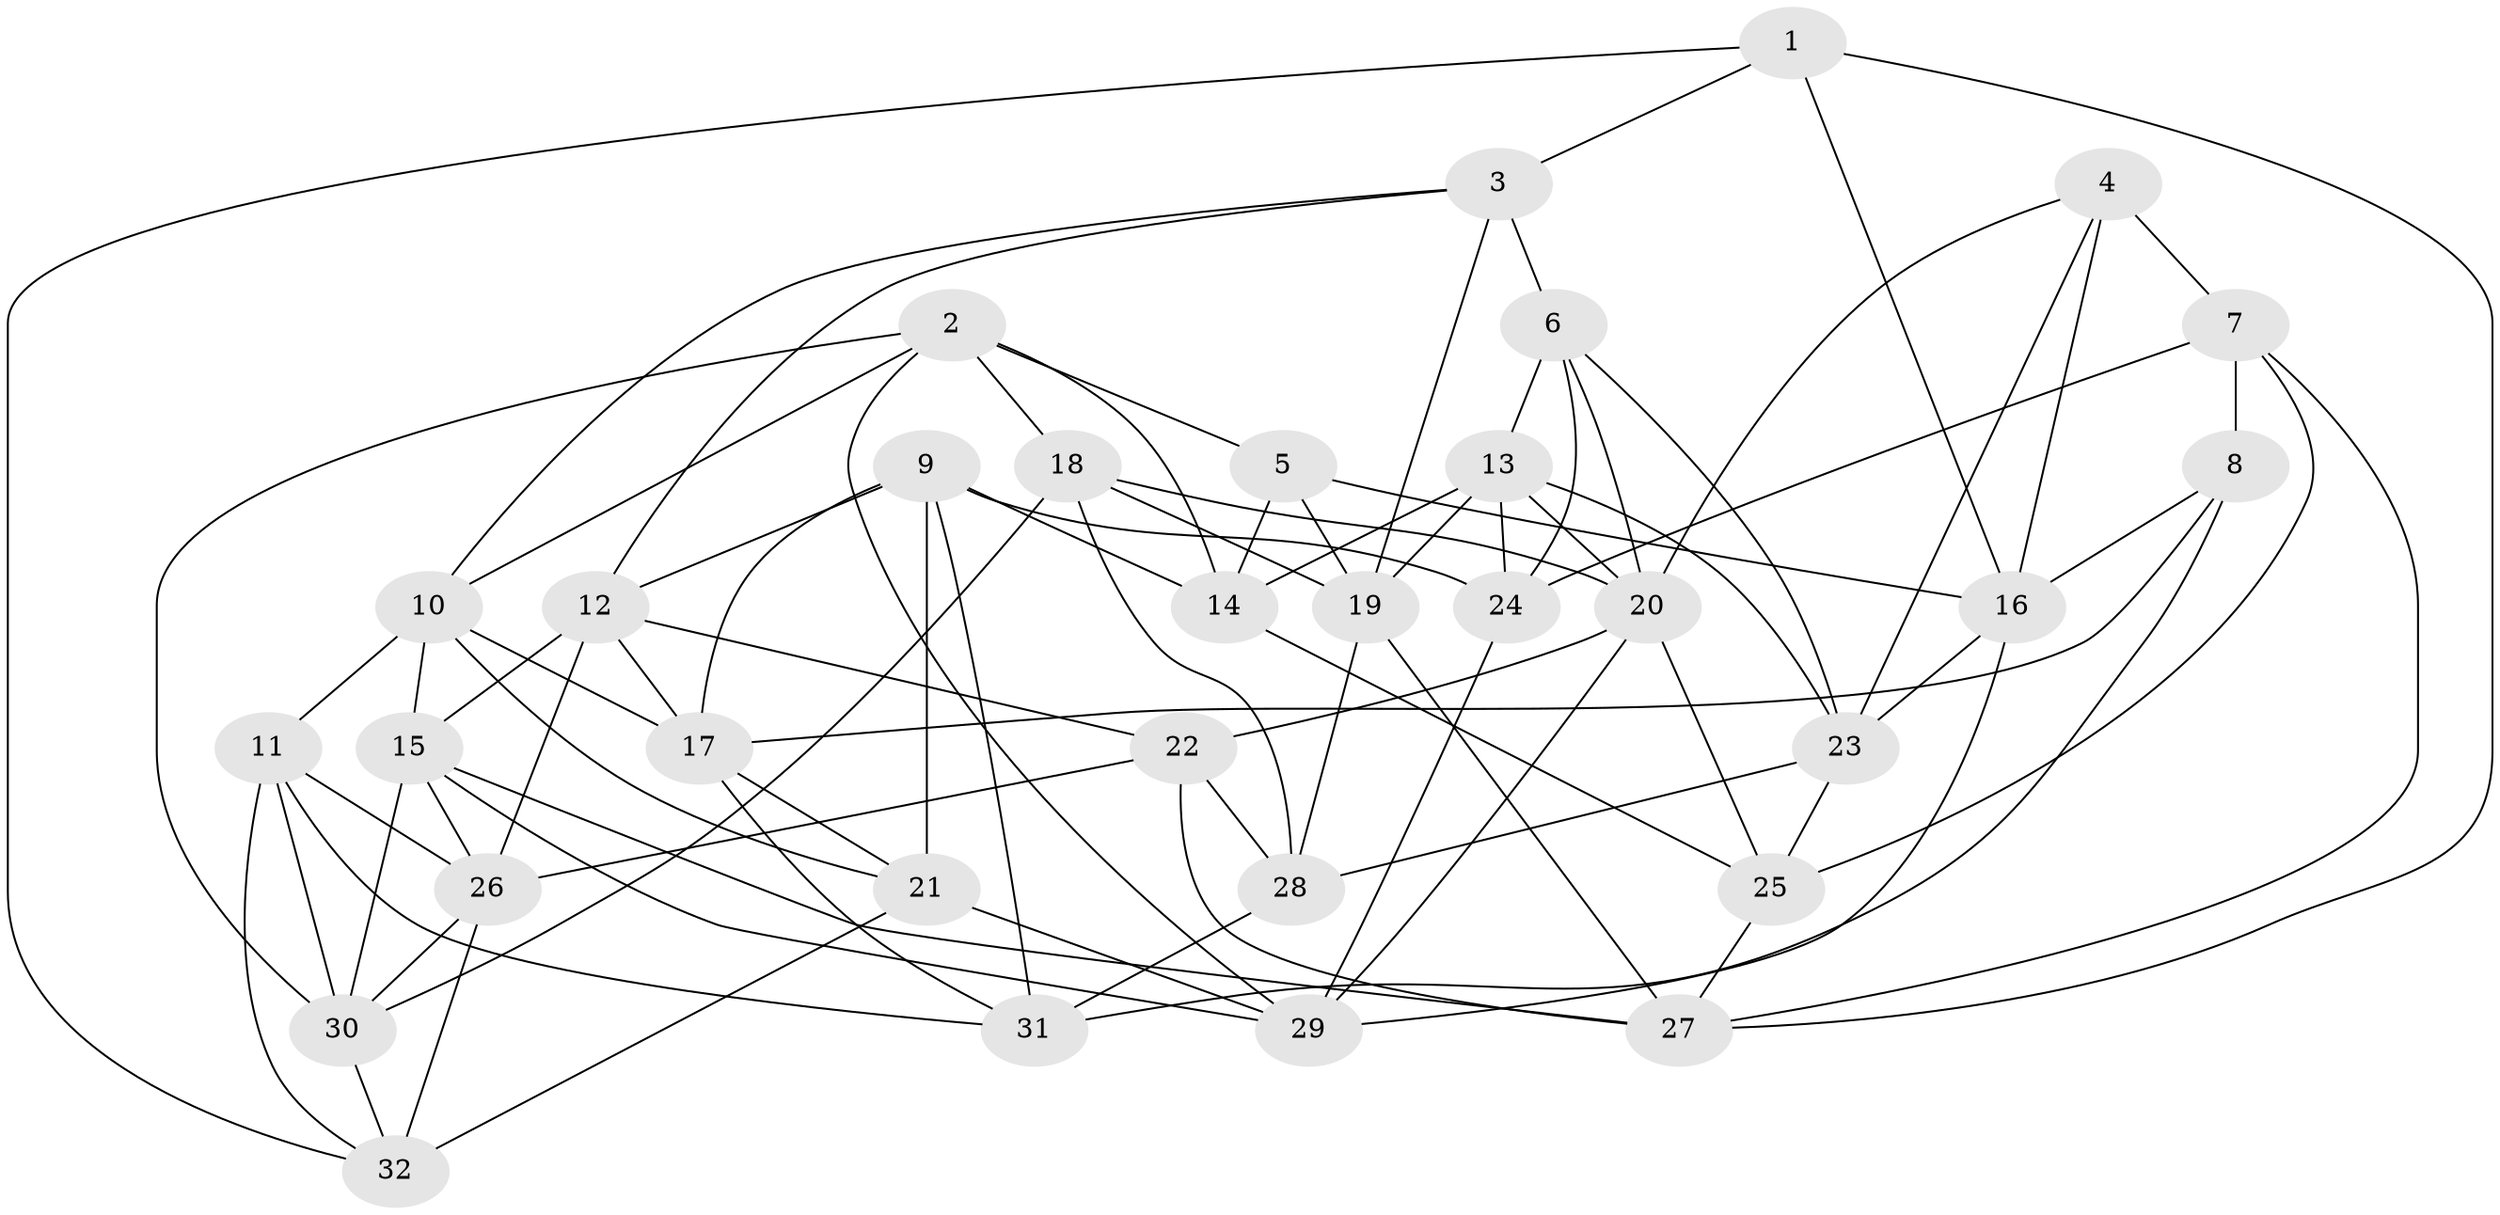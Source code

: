 // original degree distribution, {4: 1.0}
// Generated by graph-tools (version 1.1) at 2025/02/03/09/25 03:02:57]
// undirected, 32 vertices, 86 edges
graph export_dot {
graph [start="1"]
  node [color=gray90,style=filled];
  1;
  2;
  3;
  4;
  5;
  6;
  7;
  8;
  9;
  10;
  11;
  12;
  13;
  14;
  15;
  16;
  17;
  18;
  19;
  20;
  21;
  22;
  23;
  24;
  25;
  26;
  27;
  28;
  29;
  30;
  31;
  32;
  1 -- 3 [weight=1.0];
  1 -- 16 [weight=1.0];
  1 -- 27 [weight=1.0];
  1 -- 32 [weight=1.0];
  2 -- 5 [weight=1.0];
  2 -- 10 [weight=1.0];
  2 -- 14 [weight=1.0];
  2 -- 18 [weight=1.0];
  2 -- 29 [weight=1.0];
  2 -- 30 [weight=1.0];
  3 -- 6 [weight=2.0];
  3 -- 10 [weight=1.0];
  3 -- 12 [weight=1.0];
  3 -- 19 [weight=1.0];
  4 -- 7 [weight=1.0];
  4 -- 16 [weight=1.0];
  4 -- 20 [weight=1.0];
  4 -- 23 [weight=1.0];
  5 -- 14 [weight=1.0];
  5 -- 16 [weight=1.0];
  5 -- 19 [weight=1.0];
  6 -- 13 [weight=1.0];
  6 -- 20 [weight=1.0];
  6 -- 23 [weight=1.0];
  6 -- 24 [weight=1.0];
  7 -- 8 [weight=1.0];
  7 -- 24 [weight=2.0];
  7 -- 25 [weight=1.0];
  7 -- 27 [weight=1.0];
  8 -- 16 [weight=1.0];
  8 -- 17 [weight=1.0];
  8 -- 31 [weight=1.0];
  9 -- 12 [weight=1.0];
  9 -- 14 [weight=1.0];
  9 -- 17 [weight=1.0];
  9 -- 21 [weight=1.0];
  9 -- 24 [weight=1.0];
  9 -- 31 [weight=1.0];
  10 -- 11 [weight=1.0];
  10 -- 15 [weight=1.0];
  10 -- 17 [weight=1.0];
  10 -- 21 [weight=1.0];
  11 -- 26 [weight=1.0];
  11 -- 30 [weight=1.0];
  11 -- 31 [weight=2.0];
  11 -- 32 [weight=1.0];
  12 -- 15 [weight=1.0];
  12 -- 17 [weight=1.0];
  12 -- 22 [weight=1.0];
  12 -- 26 [weight=1.0];
  13 -- 14 [weight=1.0];
  13 -- 19 [weight=1.0];
  13 -- 20 [weight=1.0];
  13 -- 23 [weight=1.0];
  13 -- 24 [weight=1.0];
  14 -- 25 [weight=2.0];
  15 -- 26 [weight=1.0];
  15 -- 27 [weight=1.0];
  15 -- 29 [weight=1.0];
  15 -- 30 [weight=1.0];
  16 -- 23 [weight=1.0];
  16 -- 29 [weight=1.0];
  17 -- 21 [weight=1.0];
  17 -- 31 [weight=1.0];
  18 -- 19 [weight=1.0];
  18 -- 20 [weight=1.0];
  18 -- 28 [weight=2.0];
  18 -- 30 [weight=1.0];
  19 -- 27 [weight=1.0];
  19 -- 28 [weight=1.0];
  20 -- 22 [weight=2.0];
  20 -- 25 [weight=1.0];
  20 -- 29 [weight=1.0];
  21 -- 29 [weight=1.0];
  21 -- 32 [weight=2.0];
  22 -- 26 [weight=1.0];
  22 -- 27 [weight=1.0];
  22 -- 28 [weight=1.0];
  23 -- 25 [weight=1.0];
  23 -- 28 [weight=1.0];
  24 -- 29 [weight=1.0];
  25 -- 27 [weight=1.0];
  26 -- 30 [weight=1.0];
  26 -- 32 [weight=1.0];
  28 -- 31 [weight=1.0];
  30 -- 32 [weight=1.0];
}
